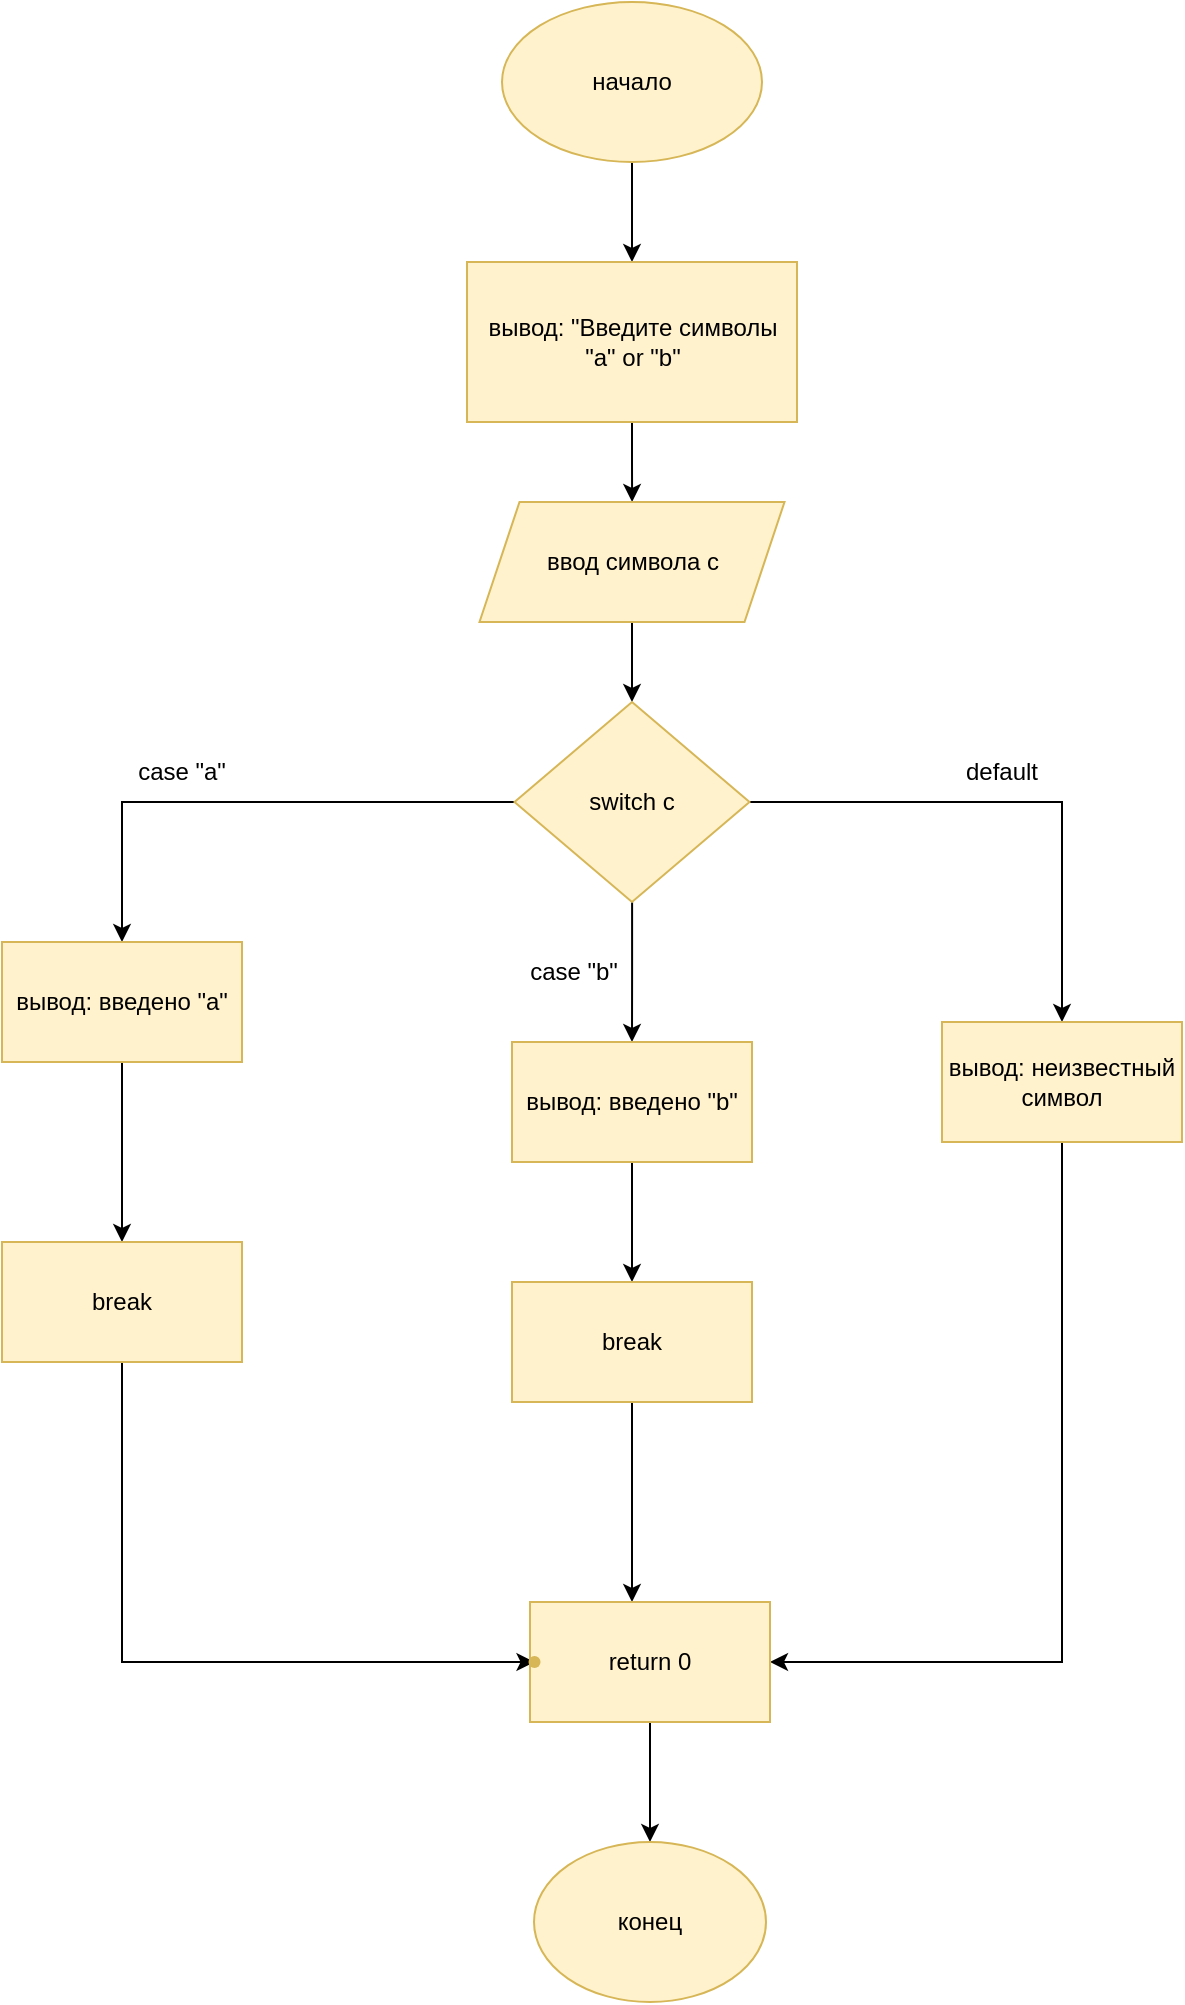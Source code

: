 <mxfile version="28.2.7">
  <diagram name="Страница — 1" id="-dlkEq8YkPi0qRwBvRiK">
    <mxGraphModel dx="1554" dy="831" grid="1" gridSize="10" guides="1" tooltips="1" connect="1" arrows="1" fold="1" page="1" pageScale="1" pageWidth="827" pageHeight="1169" math="0" shadow="0">
      <root>
        <mxCell id="0" />
        <mxCell id="1" parent="0" />
        <mxCell id="biaPi8UQmGhr7zdJEdgC-3" value="" style="edgeStyle=orthogonalEdgeStyle;rounded=0;orthogonalLoop=1;jettySize=auto;html=1;" edge="1" parent="1" source="biaPi8UQmGhr7zdJEdgC-1" target="biaPi8UQmGhr7zdJEdgC-2">
          <mxGeometry relative="1" as="geometry" />
        </mxCell>
        <mxCell id="biaPi8UQmGhr7zdJEdgC-1" value="начало" style="ellipse;whiteSpace=wrap;html=1;fillColor=#fff2cc;strokeColor=#d6b656;" vertex="1" parent="1">
          <mxGeometry x="340" y="10" width="130" height="80" as="geometry" />
        </mxCell>
        <mxCell id="biaPi8UQmGhr7zdJEdgC-5" value="" style="edgeStyle=orthogonalEdgeStyle;rounded=0;orthogonalLoop=1;jettySize=auto;html=1;" edge="1" parent="1" source="biaPi8UQmGhr7zdJEdgC-2" target="biaPi8UQmGhr7zdJEdgC-4">
          <mxGeometry relative="1" as="geometry" />
        </mxCell>
        <mxCell id="biaPi8UQmGhr7zdJEdgC-2" value="вывод: &quot;Введите символы &quot;а&quot; or &quot;b&quot;" style="whiteSpace=wrap;html=1;fillColor=#fff2cc;strokeColor=#d6b656;" vertex="1" parent="1">
          <mxGeometry x="322.5" y="140" width="165" height="80" as="geometry" />
        </mxCell>
        <mxCell id="biaPi8UQmGhr7zdJEdgC-7" value="" style="edgeStyle=orthogonalEdgeStyle;rounded=0;orthogonalLoop=1;jettySize=auto;html=1;" edge="1" parent="1" source="biaPi8UQmGhr7zdJEdgC-4" target="biaPi8UQmGhr7zdJEdgC-6">
          <mxGeometry relative="1" as="geometry" />
        </mxCell>
        <mxCell id="biaPi8UQmGhr7zdJEdgC-4" value="ввод символа с" style="shape=parallelogram;perimeter=parallelogramPerimeter;whiteSpace=wrap;html=1;fixedSize=1;fillColor=#fff2cc;strokeColor=#d6b656;" vertex="1" parent="1">
          <mxGeometry x="328.75" y="260" width="152.5" height="60" as="geometry" />
        </mxCell>
        <mxCell id="biaPi8UQmGhr7zdJEdgC-9" value="" style="edgeStyle=orthogonalEdgeStyle;rounded=0;orthogonalLoop=1;jettySize=auto;html=1;" edge="1" parent="1" source="biaPi8UQmGhr7zdJEdgC-6" target="biaPi8UQmGhr7zdJEdgC-8">
          <mxGeometry relative="1" as="geometry" />
        </mxCell>
        <mxCell id="biaPi8UQmGhr7zdJEdgC-12" value="" style="edgeStyle=orthogonalEdgeStyle;rounded=0;orthogonalLoop=1;jettySize=auto;html=1;" edge="1" parent="1" source="biaPi8UQmGhr7zdJEdgC-6" target="biaPi8UQmGhr7zdJEdgC-11">
          <mxGeometry relative="1" as="geometry" />
        </mxCell>
        <mxCell id="biaPi8UQmGhr7zdJEdgC-15" value="" style="edgeStyle=orthogonalEdgeStyle;rounded=0;orthogonalLoop=1;jettySize=auto;html=1;" edge="1" parent="1" source="biaPi8UQmGhr7zdJEdgC-6" target="biaPi8UQmGhr7zdJEdgC-14">
          <mxGeometry relative="1" as="geometry" />
        </mxCell>
        <mxCell id="biaPi8UQmGhr7zdJEdgC-6" value="switch c" style="rhombus;whiteSpace=wrap;html=1;fillColor=#fff2cc;strokeColor=#d6b656;" vertex="1" parent="1">
          <mxGeometry x="346.25" y="360" width="117.5" height="100" as="geometry" />
        </mxCell>
        <mxCell id="biaPi8UQmGhr7zdJEdgC-18" value="" style="edgeStyle=orthogonalEdgeStyle;rounded=0;orthogonalLoop=1;jettySize=auto;html=1;" edge="1" parent="1" source="biaPi8UQmGhr7zdJEdgC-8" target="biaPi8UQmGhr7zdJEdgC-17">
          <mxGeometry relative="1" as="geometry" />
        </mxCell>
        <mxCell id="biaPi8UQmGhr7zdJEdgC-8" value="вывод: введено &quot;а&quot;" style="whiteSpace=wrap;html=1;fillColor=#fff2cc;strokeColor=#d6b656;" vertex="1" parent="1">
          <mxGeometry x="90" y="480" width="120" height="60" as="geometry" />
        </mxCell>
        <mxCell id="biaPi8UQmGhr7zdJEdgC-10" value="case &quot;a&quot;" style="text;html=1;whiteSpace=wrap;strokeColor=none;fillColor=none;align=center;verticalAlign=middle;rounded=0;" vertex="1" parent="1">
          <mxGeometry x="150" y="380" width="60" height="30" as="geometry" />
        </mxCell>
        <mxCell id="biaPi8UQmGhr7zdJEdgC-20" value="" style="edgeStyle=orthogonalEdgeStyle;rounded=0;orthogonalLoop=1;jettySize=auto;html=1;" edge="1" parent="1" source="biaPi8UQmGhr7zdJEdgC-11" target="biaPi8UQmGhr7zdJEdgC-19">
          <mxGeometry relative="1" as="geometry" />
        </mxCell>
        <mxCell id="biaPi8UQmGhr7zdJEdgC-11" value="вывод: введено &quot;b&quot;" style="whiteSpace=wrap;html=1;fillColor=#fff2cc;strokeColor=#d6b656;" vertex="1" parent="1">
          <mxGeometry x="345" y="530" width="120" height="60" as="geometry" />
        </mxCell>
        <mxCell id="biaPi8UQmGhr7zdJEdgC-13" value="case &quot;b&quot;" style="text;html=1;whiteSpace=wrap;strokeColor=none;fillColor=none;align=center;verticalAlign=middle;rounded=0;" vertex="1" parent="1">
          <mxGeometry x="346.25" y="480" width="60" height="30" as="geometry" />
        </mxCell>
        <mxCell id="biaPi8UQmGhr7zdJEdgC-22" value="" style="edgeStyle=orthogonalEdgeStyle;rounded=0;orthogonalLoop=1;jettySize=auto;html=1;" edge="1" parent="1" source="biaPi8UQmGhr7zdJEdgC-14" target="biaPi8UQmGhr7zdJEdgC-21">
          <mxGeometry relative="1" as="geometry">
            <Array as="points">
              <mxPoint x="620" y="840" />
            </Array>
          </mxGeometry>
        </mxCell>
        <mxCell id="biaPi8UQmGhr7zdJEdgC-14" value="вывод: неизвестный символ" style="whiteSpace=wrap;html=1;fillColor=#fff2cc;strokeColor=#d6b656;" vertex="1" parent="1">
          <mxGeometry x="560" y="520" width="120" height="60" as="geometry" />
        </mxCell>
        <mxCell id="biaPi8UQmGhr7zdJEdgC-16" value="default" style="text;html=1;whiteSpace=wrap;strokeColor=none;fillColor=none;align=center;verticalAlign=middle;rounded=0;" vertex="1" parent="1">
          <mxGeometry x="560" y="380" width="60" height="30" as="geometry" />
        </mxCell>
        <mxCell id="biaPi8UQmGhr7zdJEdgC-24" value="" style="edgeStyle=orthogonalEdgeStyle;rounded=0;orthogonalLoop=1;jettySize=auto;html=1;" edge="1" parent="1" source="biaPi8UQmGhr7zdJEdgC-17" target="biaPi8UQmGhr7zdJEdgC-23">
          <mxGeometry relative="1" as="geometry">
            <Array as="points">
              <mxPoint x="150" y="840" />
            </Array>
          </mxGeometry>
        </mxCell>
        <mxCell id="biaPi8UQmGhr7zdJEdgC-17" value="break" style="whiteSpace=wrap;html=1;fillColor=#fff2cc;strokeColor=#d6b656;" vertex="1" parent="1">
          <mxGeometry x="90" y="630" width="120" height="60" as="geometry" />
        </mxCell>
        <mxCell id="biaPi8UQmGhr7zdJEdgC-25" value="" style="edgeStyle=orthogonalEdgeStyle;rounded=0;orthogonalLoop=1;jettySize=auto;html=1;" edge="1" parent="1" source="biaPi8UQmGhr7zdJEdgC-19" target="biaPi8UQmGhr7zdJEdgC-21">
          <mxGeometry relative="1" as="geometry">
            <Array as="points">
              <mxPoint x="405" y="780" />
              <mxPoint x="405" y="780" />
            </Array>
          </mxGeometry>
        </mxCell>
        <mxCell id="biaPi8UQmGhr7zdJEdgC-19" value="break" style="whiteSpace=wrap;html=1;fillColor=#fff2cc;strokeColor=#d6b656;" vertex="1" parent="1">
          <mxGeometry x="345" y="650" width="120" height="60" as="geometry" />
        </mxCell>
        <mxCell id="biaPi8UQmGhr7zdJEdgC-27" value="" style="edgeStyle=orthogonalEdgeStyle;rounded=0;orthogonalLoop=1;jettySize=auto;html=1;" edge="1" parent="1" source="biaPi8UQmGhr7zdJEdgC-21" target="biaPi8UQmGhr7zdJEdgC-26">
          <mxGeometry relative="1" as="geometry" />
        </mxCell>
        <mxCell id="biaPi8UQmGhr7zdJEdgC-21" value="return 0" style="whiteSpace=wrap;html=1;fillColor=#fff2cc;strokeColor=#d6b656;" vertex="1" parent="1">
          <mxGeometry x="354" y="810" width="120" height="60" as="geometry" />
        </mxCell>
        <mxCell id="biaPi8UQmGhr7zdJEdgC-23" value="" style="shape=waypoint;sketch=0;size=6;pointerEvents=1;points=[];fillColor=#fff2cc;resizable=0;rotatable=0;perimeter=centerPerimeter;snapToPoint=1;strokeColor=#d6b656;" vertex="1" parent="1">
          <mxGeometry x="346.25" y="830" width="20" height="20" as="geometry" />
        </mxCell>
        <mxCell id="biaPi8UQmGhr7zdJEdgC-26" value="конец" style="ellipse;whiteSpace=wrap;html=1;fillColor=#fff2cc;strokeColor=#d6b656;" vertex="1" parent="1">
          <mxGeometry x="356" y="930" width="116" height="80" as="geometry" />
        </mxCell>
      </root>
    </mxGraphModel>
  </diagram>
</mxfile>
